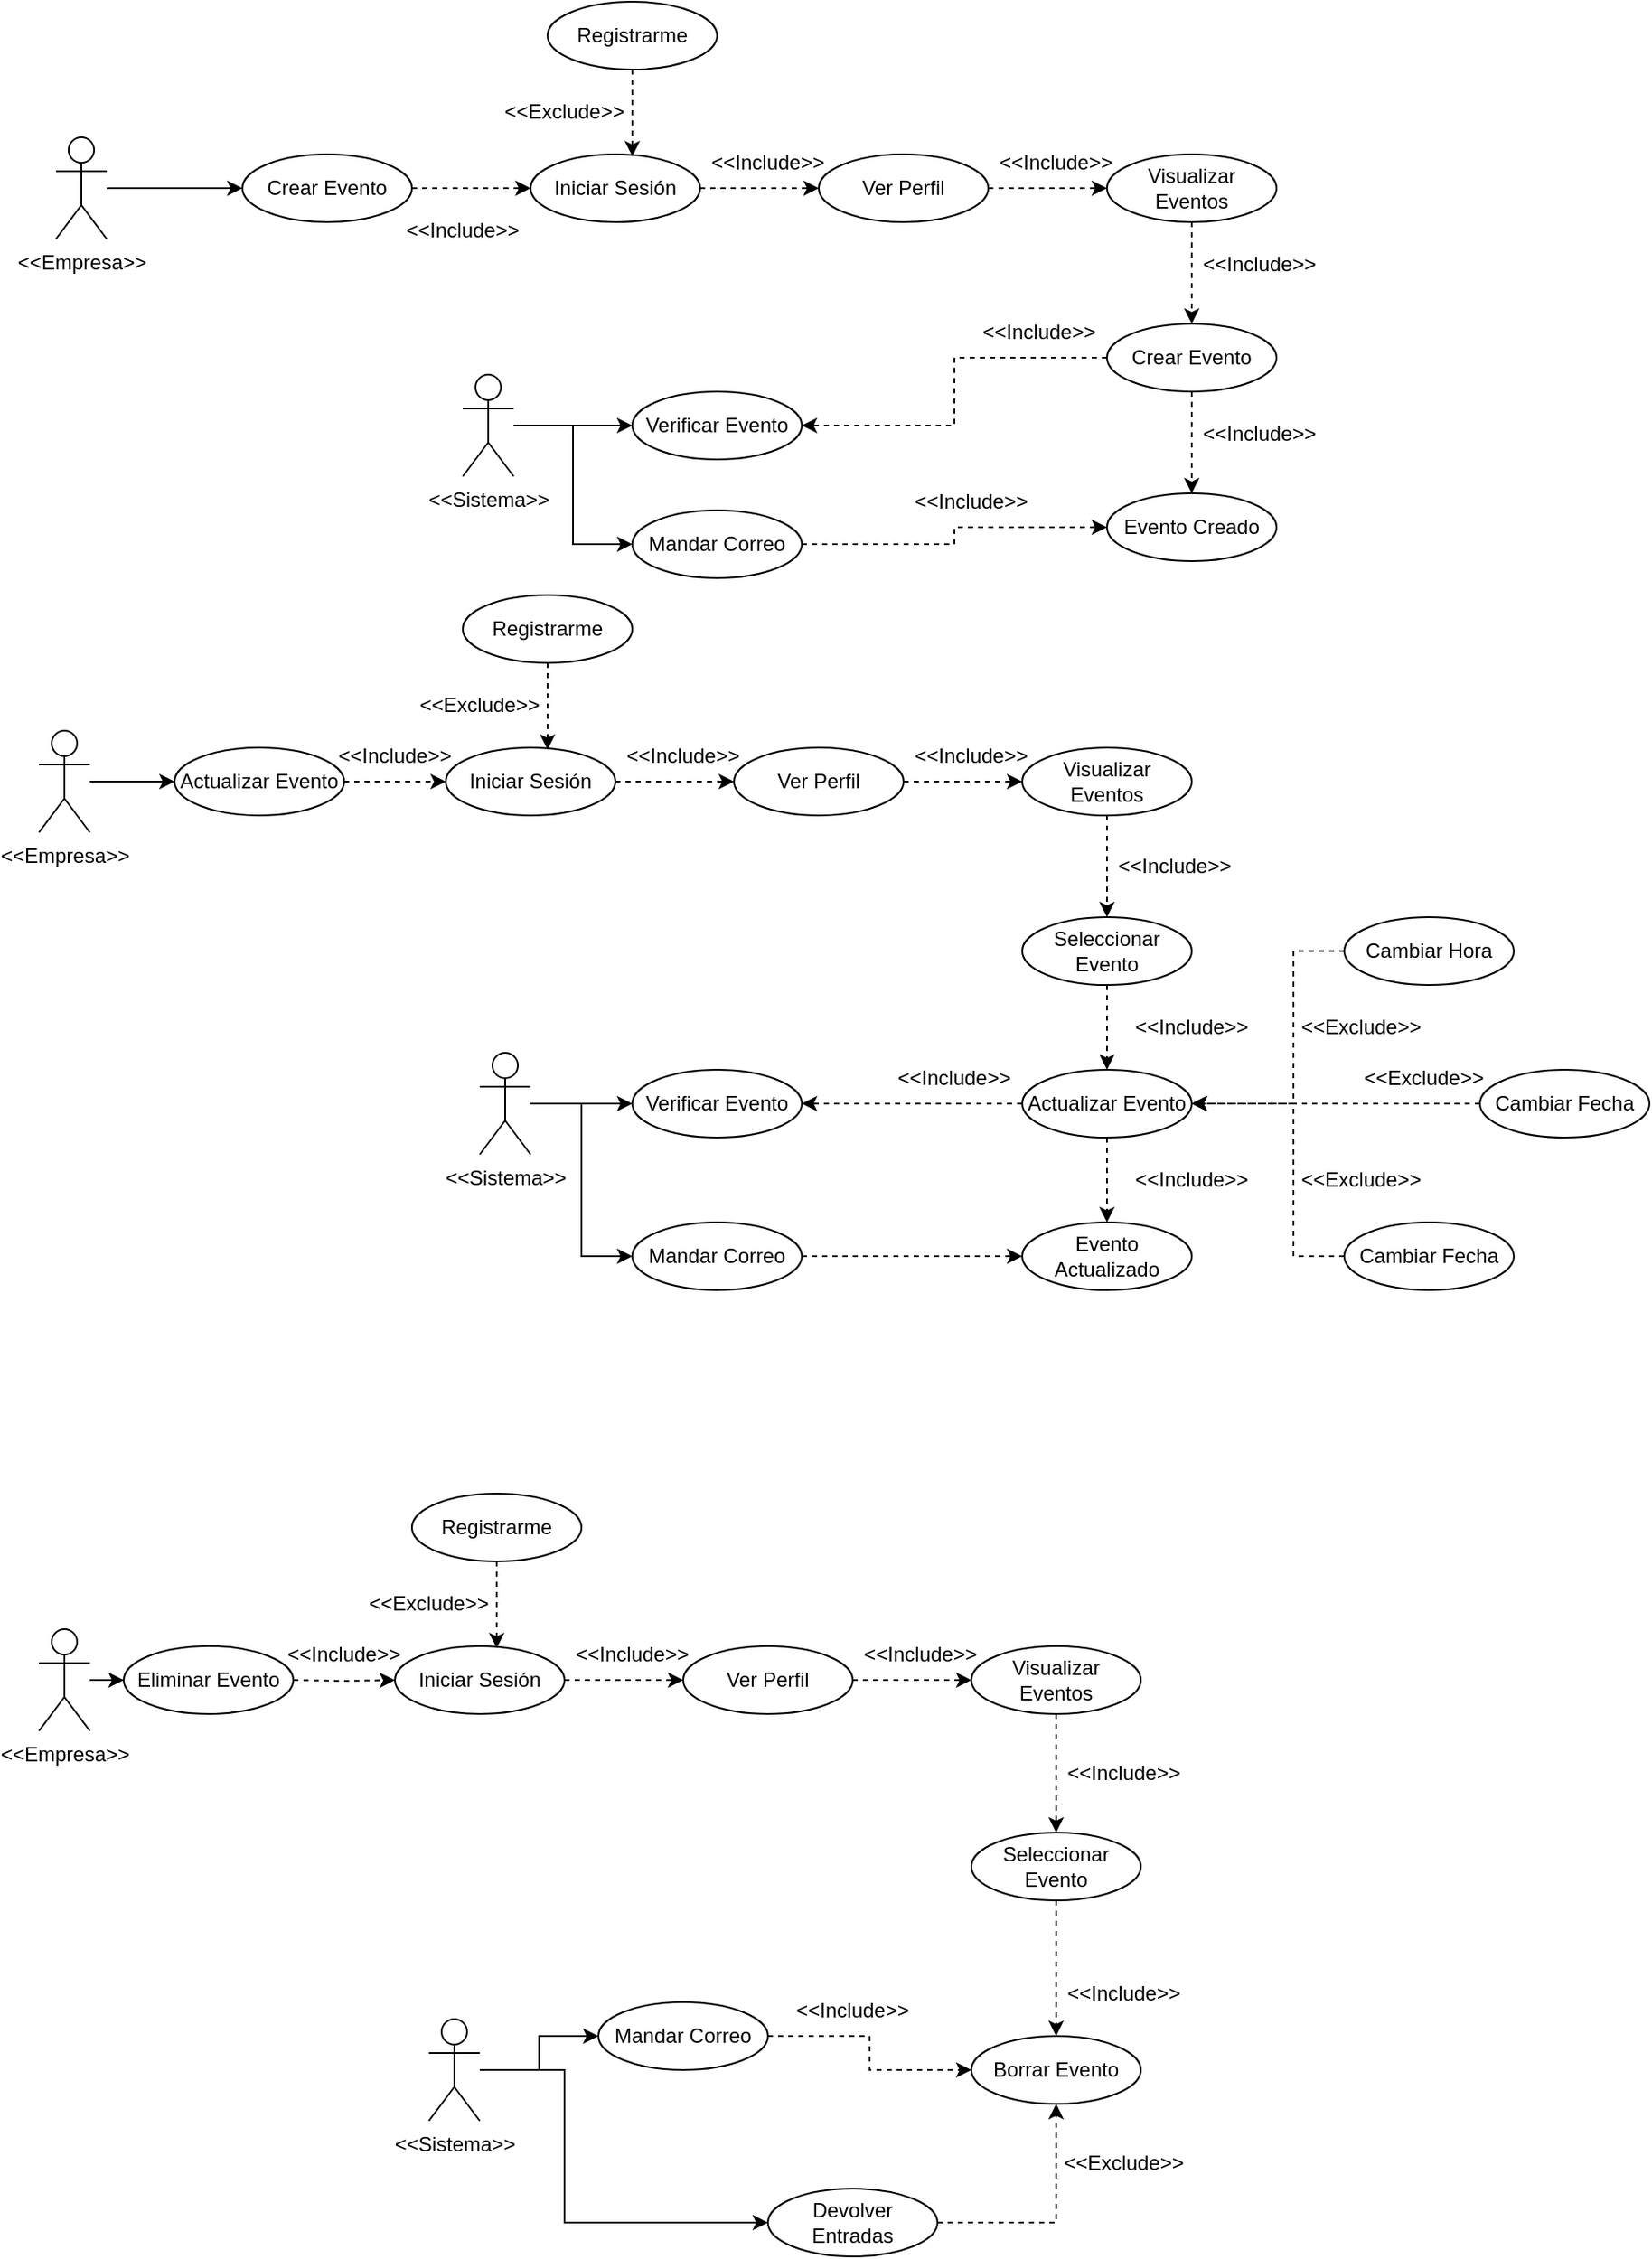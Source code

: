 <mxfile version="22.0.3" type="device">
  <diagram name="Página-1" id="IXpy0Lbc3KnWT4WAiE8w">
    <mxGraphModel dx="1050" dy="621" grid="1" gridSize="10" guides="1" tooltips="1" connect="1" arrows="1" fold="1" page="1" pageScale="1" pageWidth="827" pageHeight="1169" math="0" shadow="0">
      <root>
        <mxCell id="0" />
        <mxCell id="1" parent="0" />
        <mxCell id="IVV3LkEuz2h6UDSS0lqs-3" style="edgeStyle=orthogonalEdgeStyle;rounded=0;orthogonalLoop=1;jettySize=auto;html=1;entryX=0;entryY=0.5;entryDx=0;entryDy=0;" edge="1" parent="1" source="IVV3LkEuz2h6UDSS0lqs-1" target="IVV3LkEuz2h6UDSS0lqs-2">
          <mxGeometry relative="1" as="geometry" />
        </mxCell>
        <mxCell id="IVV3LkEuz2h6UDSS0lqs-1" value="&amp;lt;&amp;lt;Empresa&amp;gt;&amp;gt;" style="shape=umlActor;verticalLabelPosition=bottom;verticalAlign=top;html=1;outlineConnect=0;" vertex="1" parent="1">
          <mxGeometry x="50" y="140" width="30" height="60" as="geometry" />
        </mxCell>
        <mxCell id="IVV3LkEuz2h6UDSS0lqs-5" style="edgeStyle=orthogonalEdgeStyle;rounded=0;orthogonalLoop=1;jettySize=auto;html=1;entryX=0;entryY=0.5;entryDx=0;entryDy=0;dashed=1;" edge="1" parent="1" source="IVV3LkEuz2h6UDSS0lqs-2" target="IVV3LkEuz2h6UDSS0lqs-4">
          <mxGeometry relative="1" as="geometry" />
        </mxCell>
        <mxCell id="IVV3LkEuz2h6UDSS0lqs-2" value="Crear Evento" style="ellipse;whiteSpace=wrap;html=1;" vertex="1" parent="1">
          <mxGeometry x="160" y="150" width="100" height="40" as="geometry" />
        </mxCell>
        <mxCell id="IVV3LkEuz2h6UDSS0lqs-13" style="edgeStyle=orthogonalEdgeStyle;rounded=0;orthogonalLoop=1;jettySize=auto;html=1;dashed=1;" edge="1" parent="1" source="IVV3LkEuz2h6UDSS0lqs-4" target="IVV3LkEuz2h6UDSS0lqs-12">
          <mxGeometry relative="1" as="geometry" />
        </mxCell>
        <mxCell id="IVV3LkEuz2h6UDSS0lqs-4" value="Iniciar Sesión" style="ellipse;whiteSpace=wrap;html=1;" vertex="1" parent="1">
          <mxGeometry x="330" y="150" width="100" height="40" as="geometry" />
        </mxCell>
        <mxCell id="IVV3LkEuz2h6UDSS0lqs-6" value="Registrarme" style="ellipse;whiteSpace=wrap;html=1;" vertex="1" parent="1">
          <mxGeometry x="340" y="60" width="100" height="40" as="geometry" />
        </mxCell>
        <mxCell id="IVV3LkEuz2h6UDSS0lqs-8" style="edgeStyle=orthogonalEdgeStyle;rounded=0;orthogonalLoop=1;jettySize=auto;html=1;entryX=0.6;entryY=0.03;entryDx=0;entryDy=0;entryPerimeter=0;dashed=1;" edge="1" parent="1" source="IVV3LkEuz2h6UDSS0lqs-6" target="IVV3LkEuz2h6UDSS0lqs-4">
          <mxGeometry relative="1" as="geometry" />
        </mxCell>
        <mxCell id="IVV3LkEuz2h6UDSS0lqs-9" value="&amp;lt;&amp;lt;Include&amp;gt;&amp;gt;" style="text;html=1;strokeColor=none;fillColor=none;align=center;verticalAlign=middle;whiteSpace=wrap;rounded=0;" vertex="1" parent="1">
          <mxGeometry x="260" y="180" width="60" height="30" as="geometry" />
        </mxCell>
        <mxCell id="IVV3LkEuz2h6UDSS0lqs-10" value="&amp;lt;&amp;lt;Exclude&amp;gt;&amp;gt;" style="text;html=1;strokeColor=none;fillColor=none;align=center;verticalAlign=middle;whiteSpace=wrap;rounded=0;" vertex="1" parent="1">
          <mxGeometry x="320" y="110" width="60" height="30" as="geometry" />
        </mxCell>
        <mxCell id="IVV3LkEuz2h6UDSS0lqs-15" style="edgeStyle=orthogonalEdgeStyle;rounded=0;orthogonalLoop=1;jettySize=auto;html=1;dashed=1;" edge="1" parent="1" source="IVV3LkEuz2h6UDSS0lqs-12" target="IVV3LkEuz2h6UDSS0lqs-14">
          <mxGeometry relative="1" as="geometry" />
        </mxCell>
        <mxCell id="IVV3LkEuz2h6UDSS0lqs-12" value="Ver Perfil" style="ellipse;whiteSpace=wrap;html=1;" vertex="1" parent="1">
          <mxGeometry x="500" y="150" width="100" height="40" as="geometry" />
        </mxCell>
        <mxCell id="IVV3LkEuz2h6UDSS0lqs-17" style="edgeStyle=orthogonalEdgeStyle;rounded=0;orthogonalLoop=1;jettySize=auto;html=1;entryX=0.5;entryY=0;entryDx=0;entryDy=0;dashed=1;" edge="1" parent="1" source="IVV3LkEuz2h6UDSS0lqs-14" target="IVV3LkEuz2h6UDSS0lqs-16">
          <mxGeometry relative="1" as="geometry" />
        </mxCell>
        <mxCell id="IVV3LkEuz2h6UDSS0lqs-14" value="Visualizar Eventos" style="ellipse;whiteSpace=wrap;html=1;" vertex="1" parent="1">
          <mxGeometry x="670" y="150" width="100" height="40" as="geometry" />
        </mxCell>
        <mxCell id="IVV3LkEuz2h6UDSS0lqs-20" style="edgeStyle=orthogonalEdgeStyle;rounded=0;orthogonalLoop=1;jettySize=auto;html=1;entryX=1;entryY=0.5;entryDx=0;entryDy=0;dashed=1;" edge="1" parent="1" source="IVV3LkEuz2h6UDSS0lqs-16" target="IVV3LkEuz2h6UDSS0lqs-19">
          <mxGeometry relative="1" as="geometry" />
        </mxCell>
        <mxCell id="IVV3LkEuz2h6UDSS0lqs-23" style="edgeStyle=orthogonalEdgeStyle;rounded=0;orthogonalLoop=1;jettySize=auto;html=1;dashed=1;" edge="1" parent="1" source="IVV3LkEuz2h6UDSS0lqs-16" target="IVV3LkEuz2h6UDSS0lqs-22">
          <mxGeometry relative="1" as="geometry" />
        </mxCell>
        <mxCell id="IVV3LkEuz2h6UDSS0lqs-16" value="Crear Evento" style="ellipse;whiteSpace=wrap;html=1;" vertex="1" parent="1">
          <mxGeometry x="670" y="250" width="100" height="40" as="geometry" />
        </mxCell>
        <mxCell id="IVV3LkEuz2h6UDSS0lqs-21" style="edgeStyle=orthogonalEdgeStyle;rounded=0;orthogonalLoop=1;jettySize=auto;html=1;entryX=0;entryY=0.5;entryDx=0;entryDy=0;" edge="1" parent="1" source="IVV3LkEuz2h6UDSS0lqs-18" target="IVV3LkEuz2h6UDSS0lqs-19">
          <mxGeometry relative="1" as="geometry" />
        </mxCell>
        <mxCell id="IVV3LkEuz2h6UDSS0lqs-26" style="edgeStyle=orthogonalEdgeStyle;rounded=0;orthogonalLoop=1;jettySize=auto;html=1;entryX=0;entryY=0.5;entryDx=0;entryDy=0;" edge="1" parent="1" source="IVV3LkEuz2h6UDSS0lqs-18" target="IVV3LkEuz2h6UDSS0lqs-24">
          <mxGeometry relative="1" as="geometry" />
        </mxCell>
        <mxCell id="IVV3LkEuz2h6UDSS0lqs-18" value="&amp;lt;&amp;lt;Sistema&amp;gt;&amp;gt;" style="shape=umlActor;verticalLabelPosition=bottom;verticalAlign=top;html=1;outlineConnect=0;" vertex="1" parent="1">
          <mxGeometry x="290" y="280" width="30" height="60" as="geometry" />
        </mxCell>
        <mxCell id="IVV3LkEuz2h6UDSS0lqs-19" value="Verificar Evento" style="ellipse;whiteSpace=wrap;html=1;" vertex="1" parent="1">
          <mxGeometry x="390" y="290" width="100" height="40" as="geometry" />
        </mxCell>
        <mxCell id="IVV3LkEuz2h6UDSS0lqs-22" value="Evento Creado" style="ellipse;whiteSpace=wrap;html=1;" vertex="1" parent="1">
          <mxGeometry x="670" y="350" width="100" height="40" as="geometry" />
        </mxCell>
        <mxCell id="IVV3LkEuz2h6UDSS0lqs-27" style="edgeStyle=orthogonalEdgeStyle;rounded=0;orthogonalLoop=1;jettySize=auto;html=1;entryX=0;entryY=0.5;entryDx=0;entryDy=0;dashed=1;" edge="1" parent="1" source="IVV3LkEuz2h6UDSS0lqs-24" target="IVV3LkEuz2h6UDSS0lqs-22">
          <mxGeometry relative="1" as="geometry" />
        </mxCell>
        <mxCell id="IVV3LkEuz2h6UDSS0lqs-24" value="Mandar Correo" style="ellipse;whiteSpace=wrap;html=1;" vertex="1" parent="1">
          <mxGeometry x="390" y="360" width="100" height="40" as="geometry" />
        </mxCell>
        <mxCell id="IVV3LkEuz2h6UDSS0lqs-28" value="&amp;lt;&amp;lt;Include&amp;gt;&amp;gt;" style="text;html=1;strokeColor=none;fillColor=none;align=center;verticalAlign=middle;whiteSpace=wrap;rounded=0;" vertex="1" parent="1">
          <mxGeometry x="440" y="140" width="60" height="30" as="geometry" />
        </mxCell>
        <mxCell id="IVV3LkEuz2h6UDSS0lqs-29" value="&amp;lt;&amp;lt;Include&amp;gt;&amp;gt;" style="text;html=1;strokeColor=none;fillColor=none;align=center;verticalAlign=middle;whiteSpace=wrap;rounded=0;" vertex="1" parent="1">
          <mxGeometry x="610" y="140" width="60" height="30" as="geometry" />
        </mxCell>
        <mxCell id="IVV3LkEuz2h6UDSS0lqs-30" value="&amp;lt;&amp;lt;Include&amp;gt;&amp;gt;" style="text;html=1;strokeColor=none;fillColor=none;align=center;verticalAlign=middle;whiteSpace=wrap;rounded=0;" vertex="1" parent="1">
          <mxGeometry x="600" y="240" width="60" height="30" as="geometry" />
        </mxCell>
        <mxCell id="IVV3LkEuz2h6UDSS0lqs-31" value="&amp;lt;&amp;lt;Include&amp;gt;&amp;gt;" style="text;html=1;strokeColor=none;fillColor=none;align=center;verticalAlign=middle;whiteSpace=wrap;rounded=0;" vertex="1" parent="1">
          <mxGeometry x="730" y="200" width="60" height="30" as="geometry" />
        </mxCell>
        <mxCell id="IVV3LkEuz2h6UDSS0lqs-32" value="&amp;lt;&amp;lt;Include&amp;gt;&amp;gt;" style="text;html=1;strokeColor=none;fillColor=none;align=center;verticalAlign=middle;whiteSpace=wrap;rounded=0;" vertex="1" parent="1">
          <mxGeometry x="730" y="300" width="60" height="30" as="geometry" />
        </mxCell>
        <mxCell id="IVV3LkEuz2h6UDSS0lqs-33" value="&amp;lt;&amp;lt;Include&amp;gt;&amp;gt;" style="text;html=1;strokeColor=none;fillColor=none;align=center;verticalAlign=middle;whiteSpace=wrap;rounded=0;" vertex="1" parent="1">
          <mxGeometry x="560" y="340" width="60" height="30" as="geometry" />
        </mxCell>
        <mxCell id="IVV3LkEuz2h6UDSS0lqs-36" style="edgeStyle=orthogonalEdgeStyle;rounded=0;orthogonalLoop=1;jettySize=auto;html=1;entryX=0;entryY=0.5;entryDx=0;entryDy=0;" edge="1" parent="1" source="IVV3LkEuz2h6UDSS0lqs-34" target="IVV3LkEuz2h6UDSS0lqs-35">
          <mxGeometry relative="1" as="geometry" />
        </mxCell>
        <mxCell id="IVV3LkEuz2h6UDSS0lqs-34" value="&amp;lt;&amp;lt;Empresa&amp;gt;&amp;gt;" style="shape=umlActor;verticalLabelPosition=bottom;verticalAlign=top;html=1;outlineConnect=0;" vertex="1" parent="1">
          <mxGeometry x="40" y="490" width="30" height="60" as="geometry" />
        </mxCell>
        <mxCell id="IVV3LkEuz2h6UDSS0lqs-47" style="edgeStyle=orthogonalEdgeStyle;rounded=0;orthogonalLoop=1;jettySize=auto;html=1;entryX=0;entryY=0.5;entryDx=0;entryDy=0;dashed=1;" edge="1" parent="1" source="IVV3LkEuz2h6UDSS0lqs-35" target="IVV3LkEuz2h6UDSS0lqs-38">
          <mxGeometry relative="1" as="geometry" />
        </mxCell>
        <mxCell id="IVV3LkEuz2h6UDSS0lqs-35" value="Actualizar Evento" style="ellipse;whiteSpace=wrap;html=1;" vertex="1" parent="1">
          <mxGeometry x="120" y="500" width="100" height="40" as="geometry" />
        </mxCell>
        <mxCell id="IVV3LkEuz2h6UDSS0lqs-37" style="edgeStyle=orthogonalEdgeStyle;rounded=0;orthogonalLoop=1;jettySize=auto;html=1;dashed=1;" edge="1" parent="1" source="IVV3LkEuz2h6UDSS0lqs-38" target="IVV3LkEuz2h6UDSS0lqs-43">
          <mxGeometry relative="1" as="geometry" />
        </mxCell>
        <mxCell id="IVV3LkEuz2h6UDSS0lqs-38" value="Iniciar Sesión" style="ellipse;whiteSpace=wrap;html=1;" vertex="1" parent="1">
          <mxGeometry x="280" y="500" width="100" height="40" as="geometry" />
        </mxCell>
        <mxCell id="IVV3LkEuz2h6UDSS0lqs-39" value="Registrarme" style="ellipse;whiteSpace=wrap;html=1;" vertex="1" parent="1">
          <mxGeometry x="290" y="410" width="100" height="40" as="geometry" />
        </mxCell>
        <mxCell id="IVV3LkEuz2h6UDSS0lqs-40" style="edgeStyle=orthogonalEdgeStyle;rounded=0;orthogonalLoop=1;jettySize=auto;html=1;entryX=0.6;entryY=0.03;entryDx=0;entryDy=0;entryPerimeter=0;dashed=1;" edge="1" parent="1" source="IVV3LkEuz2h6UDSS0lqs-39" target="IVV3LkEuz2h6UDSS0lqs-38">
          <mxGeometry relative="1" as="geometry" />
        </mxCell>
        <mxCell id="IVV3LkEuz2h6UDSS0lqs-41" value="&amp;lt;&amp;lt;Exclude&amp;gt;&amp;gt;" style="text;html=1;strokeColor=none;fillColor=none;align=center;verticalAlign=middle;whiteSpace=wrap;rounded=0;" vertex="1" parent="1">
          <mxGeometry x="270" y="460" width="60" height="30" as="geometry" />
        </mxCell>
        <mxCell id="IVV3LkEuz2h6UDSS0lqs-42" style="edgeStyle=orthogonalEdgeStyle;rounded=0;orthogonalLoop=1;jettySize=auto;html=1;dashed=1;" edge="1" parent="1" source="IVV3LkEuz2h6UDSS0lqs-43" target="IVV3LkEuz2h6UDSS0lqs-44">
          <mxGeometry relative="1" as="geometry" />
        </mxCell>
        <mxCell id="IVV3LkEuz2h6UDSS0lqs-43" value="Ver Perfil" style="ellipse;whiteSpace=wrap;html=1;" vertex="1" parent="1">
          <mxGeometry x="450" y="500" width="100" height="40" as="geometry" />
        </mxCell>
        <mxCell id="IVV3LkEuz2h6UDSS0lqs-50" style="edgeStyle=orthogonalEdgeStyle;rounded=0;orthogonalLoop=1;jettySize=auto;html=1;dashed=1;" edge="1" parent="1" source="IVV3LkEuz2h6UDSS0lqs-44" target="IVV3LkEuz2h6UDSS0lqs-49">
          <mxGeometry relative="1" as="geometry" />
        </mxCell>
        <mxCell id="IVV3LkEuz2h6UDSS0lqs-44" value="Visualizar Eventos" style="ellipse;whiteSpace=wrap;html=1;" vertex="1" parent="1">
          <mxGeometry x="620" y="500" width="100" height="40" as="geometry" />
        </mxCell>
        <mxCell id="IVV3LkEuz2h6UDSS0lqs-45" value="&amp;lt;&amp;lt;Include&amp;gt;&amp;gt;" style="text;html=1;strokeColor=none;fillColor=none;align=center;verticalAlign=middle;whiteSpace=wrap;rounded=0;" vertex="1" parent="1">
          <mxGeometry x="390" y="490" width="60" height="30" as="geometry" />
        </mxCell>
        <mxCell id="IVV3LkEuz2h6UDSS0lqs-46" value="&amp;lt;&amp;lt;Include&amp;gt;&amp;gt;" style="text;html=1;strokeColor=none;fillColor=none;align=center;verticalAlign=middle;whiteSpace=wrap;rounded=0;" vertex="1" parent="1">
          <mxGeometry x="560" y="490" width="60" height="30" as="geometry" />
        </mxCell>
        <mxCell id="IVV3LkEuz2h6UDSS0lqs-48" value="&amp;lt;&amp;lt;Include&amp;gt;&amp;gt;" style="text;html=1;strokeColor=none;fillColor=none;align=center;verticalAlign=middle;whiteSpace=wrap;rounded=0;" vertex="1" parent="1">
          <mxGeometry x="220" y="490" width="60" height="30" as="geometry" />
        </mxCell>
        <mxCell id="IVV3LkEuz2h6UDSS0lqs-53" style="edgeStyle=orthogonalEdgeStyle;rounded=0;orthogonalLoop=1;jettySize=auto;html=1;dashed=1;" edge="1" parent="1" source="IVV3LkEuz2h6UDSS0lqs-49" target="IVV3LkEuz2h6UDSS0lqs-51">
          <mxGeometry relative="1" as="geometry" />
        </mxCell>
        <mxCell id="IVV3LkEuz2h6UDSS0lqs-49" value="Seleccionar Evento" style="ellipse;whiteSpace=wrap;html=1;" vertex="1" parent="1">
          <mxGeometry x="620" y="600" width="100" height="40" as="geometry" />
        </mxCell>
        <mxCell id="IVV3LkEuz2h6UDSS0lqs-54" style="edgeStyle=orthogonalEdgeStyle;rounded=0;orthogonalLoop=1;jettySize=auto;html=1;dashed=1;" edge="1" parent="1" source="IVV3LkEuz2h6UDSS0lqs-51" target="IVV3LkEuz2h6UDSS0lqs-52">
          <mxGeometry relative="1" as="geometry" />
        </mxCell>
        <mxCell id="IVV3LkEuz2h6UDSS0lqs-60" style="edgeStyle=orthogonalEdgeStyle;rounded=0;orthogonalLoop=1;jettySize=auto;html=1;entryX=1;entryY=0.5;entryDx=0;entryDy=0;dashed=1;" edge="1" parent="1" source="IVV3LkEuz2h6UDSS0lqs-51" target="IVV3LkEuz2h6UDSS0lqs-59">
          <mxGeometry relative="1" as="geometry" />
        </mxCell>
        <mxCell id="IVV3LkEuz2h6UDSS0lqs-51" value="Actualizar Evento" style="ellipse;whiteSpace=wrap;html=1;" vertex="1" parent="1">
          <mxGeometry x="620" y="690" width="100" height="40" as="geometry" />
        </mxCell>
        <mxCell id="IVV3LkEuz2h6UDSS0lqs-52" value="Evento Actualizado" style="ellipse;whiteSpace=wrap;html=1;" vertex="1" parent="1">
          <mxGeometry x="620" y="780" width="100" height="40" as="geometry" />
        </mxCell>
        <mxCell id="IVV3LkEuz2h6UDSS0lqs-55" value="&amp;lt;&amp;lt;Include&amp;gt;&amp;gt;" style="text;html=1;strokeColor=none;fillColor=none;align=center;verticalAlign=middle;whiteSpace=wrap;rounded=0;" vertex="1" parent="1">
          <mxGeometry x="680" y="555" width="60" height="30" as="geometry" />
        </mxCell>
        <mxCell id="IVV3LkEuz2h6UDSS0lqs-56" value="&amp;lt;&amp;lt;Include&amp;gt;&amp;gt;" style="text;html=1;strokeColor=none;fillColor=none;align=center;verticalAlign=middle;whiteSpace=wrap;rounded=0;" vertex="1" parent="1">
          <mxGeometry x="690" y="650" width="60" height="30" as="geometry" />
        </mxCell>
        <mxCell id="IVV3LkEuz2h6UDSS0lqs-57" value="&amp;lt;&amp;lt;Include&amp;gt;&amp;gt;" style="text;html=1;strokeColor=none;fillColor=none;align=center;verticalAlign=middle;whiteSpace=wrap;rounded=0;" vertex="1" parent="1">
          <mxGeometry x="690" y="740" width="60" height="30" as="geometry" />
        </mxCell>
        <mxCell id="IVV3LkEuz2h6UDSS0lqs-65" style="edgeStyle=orthogonalEdgeStyle;rounded=0;orthogonalLoop=1;jettySize=auto;html=1;entryX=0;entryY=0.5;entryDx=0;entryDy=0;" edge="1" parent="1" source="IVV3LkEuz2h6UDSS0lqs-58" target="IVV3LkEuz2h6UDSS0lqs-59">
          <mxGeometry relative="1" as="geometry" />
        </mxCell>
        <mxCell id="IVV3LkEuz2h6UDSS0lqs-66" style="edgeStyle=orthogonalEdgeStyle;rounded=0;orthogonalLoop=1;jettySize=auto;html=1;entryX=0;entryY=0.5;entryDx=0;entryDy=0;" edge="1" parent="1" source="IVV3LkEuz2h6UDSS0lqs-58" target="IVV3LkEuz2h6UDSS0lqs-62">
          <mxGeometry relative="1" as="geometry" />
        </mxCell>
        <mxCell id="IVV3LkEuz2h6UDSS0lqs-58" value="&amp;lt;&amp;lt;Sistema&amp;gt;&amp;gt;" style="shape=umlActor;verticalLabelPosition=bottom;verticalAlign=top;html=1;outlineConnect=0;" vertex="1" parent="1">
          <mxGeometry x="300" y="680" width="30" height="60" as="geometry" />
        </mxCell>
        <mxCell id="IVV3LkEuz2h6UDSS0lqs-59" value="Verificar Evento" style="ellipse;whiteSpace=wrap;html=1;" vertex="1" parent="1">
          <mxGeometry x="390" y="690" width="100" height="40" as="geometry" />
        </mxCell>
        <mxCell id="IVV3LkEuz2h6UDSS0lqs-61" value="&amp;lt;&amp;lt;Include&amp;gt;&amp;gt;" style="text;html=1;strokeColor=none;fillColor=none;align=center;verticalAlign=middle;whiteSpace=wrap;rounded=0;" vertex="1" parent="1">
          <mxGeometry x="550" y="680" width="60" height="30" as="geometry" />
        </mxCell>
        <mxCell id="IVV3LkEuz2h6UDSS0lqs-64" style="edgeStyle=orthogonalEdgeStyle;rounded=0;orthogonalLoop=1;jettySize=auto;html=1;entryX=0;entryY=0.5;entryDx=0;entryDy=0;dashed=1;" edge="1" parent="1" source="IVV3LkEuz2h6UDSS0lqs-62" target="IVV3LkEuz2h6UDSS0lqs-52">
          <mxGeometry relative="1" as="geometry" />
        </mxCell>
        <mxCell id="IVV3LkEuz2h6UDSS0lqs-62" value="Mandar Correo" style="ellipse;whiteSpace=wrap;html=1;" vertex="1" parent="1">
          <mxGeometry x="390" y="780" width="100" height="40" as="geometry" />
        </mxCell>
        <mxCell id="IVV3LkEuz2h6UDSS0lqs-70" style="edgeStyle=orthogonalEdgeStyle;rounded=0;orthogonalLoop=1;jettySize=auto;html=1;entryX=1;entryY=0.5;entryDx=0;entryDy=0;dashed=1;" edge="1" parent="1" source="IVV3LkEuz2h6UDSS0lqs-67" target="IVV3LkEuz2h6UDSS0lqs-51">
          <mxGeometry relative="1" as="geometry">
            <Array as="points">
              <mxPoint x="780" y="620" />
              <mxPoint x="780" y="710" />
            </Array>
          </mxGeometry>
        </mxCell>
        <mxCell id="IVV3LkEuz2h6UDSS0lqs-67" value="Cambiar Hora" style="ellipse;whiteSpace=wrap;html=1;" vertex="1" parent="1">
          <mxGeometry x="810" y="600" width="100" height="40" as="geometry" />
        </mxCell>
        <mxCell id="IVV3LkEuz2h6UDSS0lqs-72" style="edgeStyle=orthogonalEdgeStyle;rounded=0;orthogonalLoop=1;jettySize=auto;html=1;entryX=1;entryY=0.5;entryDx=0;entryDy=0;dashed=1;" edge="1" parent="1" source="IVV3LkEuz2h6UDSS0lqs-68" target="IVV3LkEuz2h6UDSS0lqs-51">
          <mxGeometry relative="1" as="geometry" />
        </mxCell>
        <mxCell id="IVV3LkEuz2h6UDSS0lqs-68" value="Cambiar Fecha" style="ellipse;whiteSpace=wrap;html=1;" vertex="1" parent="1">
          <mxGeometry x="890" y="690" width="100" height="40" as="geometry" />
        </mxCell>
        <mxCell id="IVV3LkEuz2h6UDSS0lqs-73" style="edgeStyle=orthogonalEdgeStyle;rounded=0;orthogonalLoop=1;jettySize=auto;html=1;entryX=1;entryY=0.5;entryDx=0;entryDy=0;dashed=1;" edge="1" parent="1" source="IVV3LkEuz2h6UDSS0lqs-69" target="IVV3LkEuz2h6UDSS0lqs-51">
          <mxGeometry relative="1" as="geometry">
            <Array as="points">
              <mxPoint x="780" y="800" />
              <mxPoint x="780" y="710" />
            </Array>
          </mxGeometry>
        </mxCell>
        <mxCell id="IVV3LkEuz2h6UDSS0lqs-69" value="Cambiar Fecha" style="ellipse;whiteSpace=wrap;html=1;" vertex="1" parent="1">
          <mxGeometry x="810" y="780" width="100" height="40" as="geometry" />
        </mxCell>
        <mxCell id="IVV3LkEuz2h6UDSS0lqs-74" value="&amp;lt;&amp;lt;Exclude&amp;gt;&amp;gt;" style="text;html=1;strokeColor=none;fillColor=none;align=center;verticalAlign=middle;whiteSpace=wrap;rounded=0;" vertex="1" parent="1">
          <mxGeometry x="790" y="650" width="60" height="30" as="geometry" />
        </mxCell>
        <mxCell id="IVV3LkEuz2h6UDSS0lqs-75" value="&amp;lt;&amp;lt;Exclude&amp;gt;&amp;gt;" style="text;html=1;strokeColor=none;fillColor=none;align=center;verticalAlign=middle;whiteSpace=wrap;rounded=0;" vertex="1" parent="1">
          <mxGeometry x="790" y="740" width="60" height="30" as="geometry" />
        </mxCell>
        <mxCell id="IVV3LkEuz2h6UDSS0lqs-76" value="&amp;lt;&amp;lt;Exclude&amp;gt;&amp;gt;" style="text;html=1;strokeColor=none;fillColor=none;align=center;verticalAlign=middle;whiteSpace=wrap;rounded=0;" vertex="1" parent="1">
          <mxGeometry x="827" y="680" width="60" height="30" as="geometry" />
        </mxCell>
        <mxCell id="IVV3LkEuz2h6UDSS0lqs-92" style="edgeStyle=orthogonalEdgeStyle;rounded=0;orthogonalLoop=1;jettySize=auto;html=1;" edge="1" parent="1" source="IVV3LkEuz2h6UDSS0lqs-77" target="IVV3LkEuz2h6UDSS0lqs-91">
          <mxGeometry relative="1" as="geometry" />
        </mxCell>
        <mxCell id="IVV3LkEuz2h6UDSS0lqs-77" value="&amp;lt;&amp;lt;Empresa&amp;gt;&amp;gt;" style="shape=umlActor;verticalLabelPosition=bottom;verticalAlign=top;html=1;outlineConnect=0;" vertex="1" parent="1">
          <mxGeometry x="40" y="1020" width="30" height="60" as="geometry" />
        </mxCell>
        <mxCell id="IVV3LkEuz2h6UDSS0lqs-78" style="edgeStyle=orthogonalEdgeStyle;rounded=0;orthogonalLoop=1;jettySize=auto;html=1;entryX=0;entryY=0.5;entryDx=0;entryDy=0;dashed=1;" edge="1" parent="1" target="IVV3LkEuz2h6UDSS0lqs-80">
          <mxGeometry relative="1" as="geometry">
            <mxPoint x="190" y="1050" as="sourcePoint" />
          </mxGeometry>
        </mxCell>
        <mxCell id="IVV3LkEuz2h6UDSS0lqs-79" style="edgeStyle=orthogonalEdgeStyle;rounded=0;orthogonalLoop=1;jettySize=auto;html=1;dashed=1;" edge="1" parent="1" source="IVV3LkEuz2h6UDSS0lqs-80" target="IVV3LkEuz2h6UDSS0lqs-85">
          <mxGeometry relative="1" as="geometry" />
        </mxCell>
        <mxCell id="IVV3LkEuz2h6UDSS0lqs-80" value="Iniciar Sesión" style="ellipse;whiteSpace=wrap;html=1;" vertex="1" parent="1">
          <mxGeometry x="250" y="1030" width="100" height="40" as="geometry" />
        </mxCell>
        <mxCell id="IVV3LkEuz2h6UDSS0lqs-81" value="Registrarme" style="ellipse;whiteSpace=wrap;html=1;" vertex="1" parent="1">
          <mxGeometry x="260" y="940" width="100" height="40" as="geometry" />
        </mxCell>
        <mxCell id="IVV3LkEuz2h6UDSS0lqs-82" style="edgeStyle=orthogonalEdgeStyle;rounded=0;orthogonalLoop=1;jettySize=auto;html=1;entryX=0.6;entryY=0.03;entryDx=0;entryDy=0;entryPerimeter=0;dashed=1;" edge="1" parent="1" source="IVV3LkEuz2h6UDSS0lqs-81" target="IVV3LkEuz2h6UDSS0lqs-80">
          <mxGeometry relative="1" as="geometry" />
        </mxCell>
        <mxCell id="IVV3LkEuz2h6UDSS0lqs-83" value="&amp;lt;&amp;lt;Exclude&amp;gt;&amp;gt;" style="text;html=1;strokeColor=none;fillColor=none;align=center;verticalAlign=middle;whiteSpace=wrap;rounded=0;" vertex="1" parent="1">
          <mxGeometry x="240" y="990" width="60" height="30" as="geometry" />
        </mxCell>
        <mxCell id="IVV3LkEuz2h6UDSS0lqs-84" style="edgeStyle=orthogonalEdgeStyle;rounded=0;orthogonalLoop=1;jettySize=auto;html=1;dashed=1;" edge="1" parent="1" source="IVV3LkEuz2h6UDSS0lqs-85" target="IVV3LkEuz2h6UDSS0lqs-86">
          <mxGeometry relative="1" as="geometry" />
        </mxCell>
        <mxCell id="IVV3LkEuz2h6UDSS0lqs-85" value="Ver Perfil" style="ellipse;whiteSpace=wrap;html=1;" vertex="1" parent="1">
          <mxGeometry x="420" y="1030" width="100" height="40" as="geometry" />
        </mxCell>
        <mxCell id="IVV3LkEuz2h6UDSS0lqs-94" style="edgeStyle=orthogonalEdgeStyle;rounded=0;orthogonalLoop=1;jettySize=auto;html=1;dashed=1;" edge="1" parent="1" source="IVV3LkEuz2h6UDSS0lqs-86" target="IVV3LkEuz2h6UDSS0lqs-93">
          <mxGeometry relative="1" as="geometry" />
        </mxCell>
        <mxCell id="IVV3LkEuz2h6UDSS0lqs-86" value="Visualizar Eventos" style="ellipse;whiteSpace=wrap;html=1;" vertex="1" parent="1">
          <mxGeometry x="590" y="1030" width="100" height="40" as="geometry" />
        </mxCell>
        <mxCell id="IVV3LkEuz2h6UDSS0lqs-87" value="&amp;lt;&amp;lt;Include&amp;gt;&amp;gt;" style="text;html=1;strokeColor=none;fillColor=none;align=center;verticalAlign=middle;whiteSpace=wrap;rounded=0;" vertex="1" parent="1">
          <mxGeometry x="360" y="1020" width="60" height="30" as="geometry" />
        </mxCell>
        <mxCell id="IVV3LkEuz2h6UDSS0lqs-88" value="&amp;lt;&amp;lt;Include&amp;gt;&amp;gt;" style="text;html=1;strokeColor=none;fillColor=none;align=center;verticalAlign=middle;whiteSpace=wrap;rounded=0;" vertex="1" parent="1">
          <mxGeometry x="530" y="1020" width="60" height="30" as="geometry" />
        </mxCell>
        <mxCell id="IVV3LkEuz2h6UDSS0lqs-89" value="&amp;lt;&amp;lt;Include&amp;gt;&amp;gt;" style="text;html=1;strokeColor=none;fillColor=none;align=center;verticalAlign=middle;whiteSpace=wrap;rounded=0;" vertex="1" parent="1">
          <mxGeometry x="190" y="1020" width="60" height="30" as="geometry" />
        </mxCell>
        <mxCell id="IVV3LkEuz2h6UDSS0lqs-90" value="&amp;lt;&amp;lt;Include&amp;gt;&amp;gt;" style="text;html=1;strokeColor=none;fillColor=none;align=center;verticalAlign=middle;whiteSpace=wrap;rounded=0;" vertex="1" parent="1">
          <mxGeometry x="650" y="1090" width="60" height="30" as="geometry" />
        </mxCell>
        <mxCell id="IVV3LkEuz2h6UDSS0lqs-91" value="Eliminar Evento" style="ellipse;whiteSpace=wrap;html=1;" vertex="1" parent="1">
          <mxGeometry x="90" y="1030" width="100" height="40" as="geometry" />
        </mxCell>
        <mxCell id="IVV3LkEuz2h6UDSS0lqs-96" style="edgeStyle=orthogonalEdgeStyle;rounded=0;orthogonalLoop=1;jettySize=auto;html=1;entryX=0.5;entryY=0;entryDx=0;entryDy=0;dashed=1;" edge="1" parent="1" source="IVV3LkEuz2h6UDSS0lqs-93" target="IVV3LkEuz2h6UDSS0lqs-95">
          <mxGeometry relative="1" as="geometry" />
        </mxCell>
        <mxCell id="IVV3LkEuz2h6UDSS0lqs-93" value="Seleccionar Evento" style="ellipse;whiteSpace=wrap;html=1;" vertex="1" parent="1">
          <mxGeometry x="590" y="1140" width="100" height="40" as="geometry" />
        </mxCell>
        <mxCell id="IVV3LkEuz2h6UDSS0lqs-95" value="Borrar Evento" style="ellipse;whiteSpace=wrap;html=1;" vertex="1" parent="1">
          <mxGeometry x="590" y="1260" width="100" height="40" as="geometry" />
        </mxCell>
        <mxCell id="IVV3LkEuz2h6UDSS0lqs-97" value="&amp;lt;&amp;lt;Include&amp;gt;&amp;gt;" style="text;html=1;strokeColor=none;fillColor=none;align=center;verticalAlign=middle;whiteSpace=wrap;rounded=0;" vertex="1" parent="1">
          <mxGeometry x="650" y="1220" width="60" height="30" as="geometry" />
        </mxCell>
        <mxCell id="IVV3LkEuz2h6UDSS0lqs-101" style="edgeStyle=orthogonalEdgeStyle;rounded=0;orthogonalLoop=1;jettySize=auto;html=1;entryX=0;entryY=0.5;entryDx=0;entryDy=0;" edge="1" parent="1" source="IVV3LkEuz2h6UDSS0lqs-98" target="IVV3LkEuz2h6UDSS0lqs-100">
          <mxGeometry relative="1" as="geometry" />
        </mxCell>
        <mxCell id="IVV3LkEuz2h6UDSS0lqs-106" style="edgeStyle=orthogonalEdgeStyle;rounded=0;orthogonalLoop=1;jettySize=auto;html=1;entryX=0;entryY=0.5;entryDx=0;entryDy=0;" edge="1" parent="1" source="IVV3LkEuz2h6UDSS0lqs-98" target="IVV3LkEuz2h6UDSS0lqs-104">
          <mxGeometry relative="1" as="geometry">
            <Array as="points">
              <mxPoint x="350" y="1280" />
              <mxPoint x="350" y="1370" />
            </Array>
          </mxGeometry>
        </mxCell>
        <mxCell id="IVV3LkEuz2h6UDSS0lqs-98" value="&amp;lt;&amp;lt;Sistema&amp;gt;&amp;gt;" style="shape=umlActor;verticalLabelPosition=bottom;verticalAlign=top;html=1;outlineConnect=0;" vertex="1" parent="1">
          <mxGeometry x="270" y="1250" width="30" height="60" as="geometry" />
        </mxCell>
        <mxCell id="IVV3LkEuz2h6UDSS0lqs-102" style="edgeStyle=orthogonalEdgeStyle;rounded=0;orthogonalLoop=1;jettySize=auto;html=1;entryX=0;entryY=0.5;entryDx=0;entryDy=0;dashed=1;" edge="1" parent="1" source="IVV3LkEuz2h6UDSS0lqs-100" target="IVV3LkEuz2h6UDSS0lqs-95">
          <mxGeometry relative="1" as="geometry" />
        </mxCell>
        <mxCell id="IVV3LkEuz2h6UDSS0lqs-100" value="Mandar Correo" style="ellipse;whiteSpace=wrap;html=1;" vertex="1" parent="1">
          <mxGeometry x="370" y="1240" width="100" height="40" as="geometry" />
        </mxCell>
        <mxCell id="IVV3LkEuz2h6UDSS0lqs-103" value="&amp;lt;&amp;lt;Include&amp;gt;&amp;gt;" style="text;html=1;strokeColor=none;fillColor=none;align=center;verticalAlign=middle;whiteSpace=wrap;rounded=0;" vertex="1" parent="1">
          <mxGeometry x="490" y="1230" width="60" height="30" as="geometry" />
        </mxCell>
        <mxCell id="IVV3LkEuz2h6UDSS0lqs-108" style="edgeStyle=orthogonalEdgeStyle;rounded=0;orthogonalLoop=1;jettySize=auto;html=1;entryX=0.5;entryY=1;entryDx=0;entryDy=0;dashed=1;" edge="1" parent="1" source="IVV3LkEuz2h6UDSS0lqs-104" target="IVV3LkEuz2h6UDSS0lqs-95">
          <mxGeometry relative="1" as="geometry" />
        </mxCell>
        <mxCell id="IVV3LkEuz2h6UDSS0lqs-104" value="Devolver Entradas" style="ellipse;whiteSpace=wrap;html=1;" vertex="1" parent="1">
          <mxGeometry x="470" y="1350" width="100" height="40" as="geometry" />
        </mxCell>
        <mxCell id="IVV3LkEuz2h6UDSS0lqs-107" value="&amp;lt;&amp;lt;Exclude&amp;gt;&amp;gt;" style="text;html=1;strokeColor=none;fillColor=none;align=center;verticalAlign=middle;whiteSpace=wrap;rounded=0;" vertex="1" parent="1">
          <mxGeometry x="650" y="1320" width="60" height="30" as="geometry" />
        </mxCell>
      </root>
    </mxGraphModel>
  </diagram>
</mxfile>
